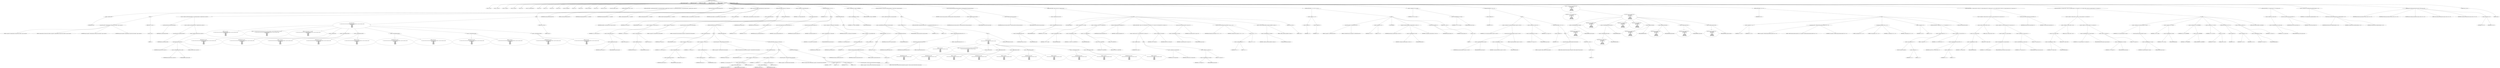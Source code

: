 digraph hostapd_notif_assoc {  
"1000118" [label = "(METHOD,hostapd_notif_assoc)" ]
"1000119" [label = "(PARAM,hostapd_data *hapd)" ]
"1000120" [label = "(PARAM,const u8 *addr)" ]
"1000121" [label = "(PARAM,const u8 *req_ies)" ]
"1000122" [label = "(PARAM,size_t req_ies_len)" ]
"1000123" [label = "(PARAM,int reassoc)" ]
"1000124" [label = "(BLOCK,,)" ]
"1000125" [label = "(LOCAL,v10: size_t)" ]
"1000126" [label = "(LOCAL,v11: const u8 *)" ]
"1000127" [label = "(LOCAL,v12: sta_info *)" ]
"1000128" [label = "(LOCAL,v13: sta_info *)" ]
"1000129" [label = "(LOCAL,v14: int)" ]
"1000130" [label = "(LOCAL,v15: wpa_state_machine *)" ]
"1000131" [label = "(LOCAL,v16: int)" ]
"1000132" [label = "(LOCAL,v17: int)" ]
"1000133" [label = "(LOCAL,v18: int)" ]
"1000134" [label = "(LOCAL,v19: u32)" ]
"1000135" [label = "(LOCAL,v20: unsigned int)" ]
"1000136" [label = "(LOCAL,v21: int)" ]
"1000137" [label = "(LOCAL,v22: u32)" ]
"1000138" [label = "(LOCAL,v23: wpa_event)" ]
"1000139" [label = "(LOCAL,v24: u8 *)" ]
"1000140" [label = "(LOCAL,v25: u8 [ 1064 ])" ]
"1000141" [label = "(LOCAL,mdie: ieee802_11_elems)" ]
"1000142" [label = "(CONTROL_STRUCTURE,if ( !addr ),if ( !addr ))" ]
"1000143" [label = "(<operator>.logicalNot,!addr)" ]
"1000144" [label = "(IDENTIFIER,addr,!addr)" ]
"1000145" [label = "(BLOCK,,)" ]
"1000146" [label = "(wpa_printf,wpa_printf(2, \"hostapd_notif_assoc: Skip event with no address\", req_ies, req_ies_len))" ]
"1000147" [label = "(LITERAL,2,wpa_printf(2, \"hostapd_notif_assoc: Skip event with no address\", req_ies, req_ies_len))" ]
"1000148" [label = "(LITERAL,\"hostapd_notif_assoc: Skip event with no address\",wpa_printf(2, \"hostapd_notif_assoc: Skip event with no address\", req_ies, req_ies_len))" ]
"1000149" [label = "(IDENTIFIER,req_ies,wpa_printf(2, \"hostapd_notif_assoc: Skip event with no address\", req_ies, req_ies_len))" ]
"1000150" [label = "(IDENTIFIER,req_ies_len,wpa_printf(2, \"hostapd_notif_assoc: Skip event with no address\", req_ies, req_ies_len))" ]
"1000151" [label = "(RETURN,return -1;,return -1;)" ]
"1000152" [label = "(<operator>.minus,-1)" ]
"1000153" [label = "(LITERAL,1,-1)" ]
"1000154" [label = "(CONTROL_STRUCTURE,if ( is_multicast_ether_addr(addr) || is_zero_ether_addr_0(addr) || !bcmp(addr, hapd->own_addr, 6u) ),if ( is_multicast_ether_addr(addr) || is_zero_ether_addr_0(addr) || !bcmp(addr, hapd->own_addr, 6u) ))" ]
"1000155" [label = "(<operator>.logicalOr,is_multicast_ether_addr(addr) || is_zero_ether_addr_0(addr) || !bcmp(addr, hapd->own_addr, 6u))" ]
"1000156" [label = "(is_multicast_ether_addr,is_multicast_ether_addr(addr))" ]
"1000157" [label = "(IDENTIFIER,addr,is_multicast_ether_addr(addr))" ]
"1000158" [label = "(<operator>.logicalOr,is_zero_ether_addr_0(addr) || !bcmp(addr, hapd->own_addr, 6u))" ]
"1000159" [label = "(is_zero_ether_addr_0,is_zero_ether_addr_0(addr))" ]
"1000160" [label = "(IDENTIFIER,addr,is_zero_ether_addr_0(addr))" ]
"1000161" [label = "(<operator>.logicalNot,!bcmp(addr, hapd->own_addr, 6u))" ]
"1000162" [label = "(bcmp,bcmp(addr, hapd->own_addr, 6u))" ]
"1000163" [label = "(IDENTIFIER,addr,bcmp(addr, hapd->own_addr, 6u))" ]
"1000164" [label = "(<operator>.indirectFieldAccess,hapd->own_addr)" ]
"1000165" [label = "(IDENTIFIER,hapd,bcmp(addr, hapd->own_addr, 6u))" ]
"1000166" [label = "(FIELD_IDENTIFIER,own_addr,own_addr)" ]
"1000167" [label = "(LITERAL,6u,bcmp(addr, hapd->own_addr, 6u))" ]
"1000168" [label = "(BLOCK,,)" ]
"1000169" [label = "(wpa_printf,wpa_printf(\n      2,\n      \"%s: Invalid SA=%02x:%02x:%02x:%02x:%02x:%02x in received indication - ignore this indication silently\",\n      \"hostapd_notif_assoc\",\n      *addr,\n      addr[1],\n      addr[2],\n      addr[3],\n      addr[4],\n      addr[5]))" ]
"1000170" [label = "(LITERAL,2,wpa_printf(\n      2,\n      \"%s: Invalid SA=%02x:%02x:%02x:%02x:%02x:%02x in received indication - ignore this indication silently\",\n      \"hostapd_notif_assoc\",\n      *addr,\n      addr[1],\n      addr[2],\n      addr[3],\n      addr[4],\n      addr[5]))" ]
"1000171" [label = "(LITERAL,\"%s: Invalid SA=%02x:%02x:%02x:%02x:%02x:%02x in received indication - ignore this indication silently\",wpa_printf(\n      2,\n      \"%s: Invalid SA=%02x:%02x:%02x:%02x:%02x:%02x in received indication - ignore this indication silently\",\n      \"hostapd_notif_assoc\",\n      *addr,\n      addr[1],\n      addr[2],\n      addr[3],\n      addr[4],\n      addr[5]))" ]
"1000172" [label = "(LITERAL,\"hostapd_notif_assoc\",wpa_printf(\n      2,\n      \"%s: Invalid SA=%02x:%02x:%02x:%02x:%02x:%02x in received indication - ignore this indication silently\",\n      \"hostapd_notif_assoc\",\n      *addr,\n      addr[1],\n      addr[2],\n      addr[3],\n      addr[4],\n      addr[5]))" ]
"1000173" [label = "(<operator>.indirection,*addr)" ]
"1000174" [label = "(IDENTIFIER,addr,wpa_printf(\n      2,\n      \"%s: Invalid SA=%02x:%02x:%02x:%02x:%02x:%02x in received indication - ignore this indication silently\",\n      \"hostapd_notif_assoc\",\n      *addr,\n      addr[1],\n      addr[2],\n      addr[3],\n      addr[4],\n      addr[5]))" ]
"1000175" [label = "(<operator>.indirectIndexAccess,addr[1])" ]
"1000176" [label = "(IDENTIFIER,addr,wpa_printf(\n      2,\n      \"%s: Invalid SA=%02x:%02x:%02x:%02x:%02x:%02x in received indication - ignore this indication silently\",\n      \"hostapd_notif_assoc\",\n      *addr,\n      addr[1],\n      addr[2],\n      addr[3],\n      addr[4],\n      addr[5]))" ]
"1000177" [label = "(LITERAL,1,wpa_printf(\n      2,\n      \"%s: Invalid SA=%02x:%02x:%02x:%02x:%02x:%02x in received indication - ignore this indication silently\",\n      \"hostapd_notif_assoc\",\n      *addr,\n      addr[1],\n      addr[2],\n      addr[3],\n      addr[4],\n      addr[5]))" ]
"1000178" [label = "(<operator>.indirectIndexAccess,addr[2])" ]
"1000179" [label = "(IDENTIFIER,addr,wpa_printf(\n      2,\n      \"%s: Invalid SA=%02x:%02x:%02x:%02x:%02x:%02x in received indication - ignore this indication silently\",\n      \"hostapd_notif_assoc\",\n      *addr,\n      addr[1],\n      addr[2],\n      addr[3],\n      addr[4],\n      addr[5]))" ]
"1000180" [label = "(LITERAL,2,wpa_printf(\n      2,\n      \"%s: Invalid SA=%02x:%02x:%02x:%02x:%02x:%02x in received indication - ignore this indication silently\",\n      \"hostapd_notif_assoc\",\n      *addr,\n      addr[1],\n      addr[2],\n      addr[3],\n      addr[4],\n      addr[5]))" ]
"1000181" [label = "(<operator>.indirectIndexAccess,addr[3])" ]
"1000182" [label = "(IDENTIFIER,addr,wpa_printf(\n      2,\n      \"%s: Invalid SA=%02x:%02x:%02x:%02x:%02x:%02x in received indication - ignore this indication silently\",\n      \"hostapd_notif_assoc\",\n      *addr,\n      addr[1],\n      addr[2],\n      addr[3],\n      addr[4],\n      addr[5]))" ]
"1000183" [label = "(LITERAL,3,wpa_printf(\n      2,\n      \"%s: Invalid SA=%02x:%02x:%02x:%02x:%02x:%02x in received indication - ignore this indication silently\",\n      \"hostapd_notif_assoc\",\n      *addr,\n      addr[1],\n      addr[2],\n      addr[3],\n      addr[4],\n      addr[5]))" ]
"1000184" [label = "(<operator>.indirectIndexAccess,addr[4])" ]
"1000185" [label = "(IDENTIFIER,addr,wpa_printf(\n      2,\n      \"%s: Invalid SA=%02x:%02x:%02x:%02x:%02x:%02x in received indication - ignore this indication silently\",\n      \"hostapd_notif_assoc\",\n      *addr,\n      addr[1],\n      addr[2],\n      addr[3],\n      addr[4],\n      addr[5]))" ]
"1000186" [label = "(LITERAL,4,wpa_printf(\n      2,\n      \"%s: Invalid SA=%02x:%02x:%02x:%02x:%02x:%02x in received indication - ignore this indication silently\",\n      \"hostapd_notif_assoc\",\n      *addr,\n      addr[1],\n      addr[2],\n      addr[3],\n      addr[4],\n      addr[5]))" ]
"1000187" [label = "(<operator>.indirectIndexAccess,addr[5])" ]
"1000188" [label = "(IDENTIFIER,addr,wpa_printf(\n      2,\n      \"%s: Invalid SA=%02x:%02x:%02x:%02x:%02x:%02x in received indication - ignore this indication silently\",\n      \"hostapd_notif_assoc\",\n      *addr,\n      addr[1],\n      addr[2],\n      addr[3],\n      addr[4],\n      addr[5]))" ]
"1000189" [label = "(LITERAL,5,wpa_printf(\n      2,\n      \"%s: Invalid SA=%02x:%02x:%02x:%02x:%02x:%02x in received indication - ignore this indication silently\",\n      \"hostapd_notif_assoc\",\n      *addr,\n      addr[1],\n      addr[2],\n      addr[3],\n      addr[4],\n      addr[5]))" ]
"1000190" [label = "(RETURN,return 0;,return 0;)" ]
"1000191" [label = "(LITERAL,0,return 0;)" ]
"1000192" [label = "(random_add_randomness,random_add_randomness(addr, 6u))" ]
"1000193" [label = "(IDENTIFIER,addr,random_add_randomness(addr, 6u))" ]
"1000194" [label = "(LITERAL,6u,random_add_randomness(addr, 6u))" ]
"1000195" [label = "(hostapd_logger,hostapd_logger(hapd, addr, 1u, 2, \"associated\"))" ]
"1000196" [label = "(IDENTIFIER,hapd,hostapd_logger(hapd, addr, 1u, 2, \"associated\"))" ]
"1000197" [label = "(IDENTIFIER,addr,hostapd_logger(hapd, addr, 1u, 2, \"associated\"))" ]
"1000198" [label = "(LITERAL,1u,hostapd_logger(hapd, addr, 1u, 2, \"associated\"))" ]
"1000199" [label = "(LITERAL,2,hostapd_logger(hapd, addr, 1u, 2, \"associated\"))" ]
"1000200" [label = "(LITERAL,\"associated\",hostapd_logger(hapd, addr, 1u, 2, \"associated\"))" ]
"1000201" [label = "(ieee802_11_parse_elems,ieee802_11_parse_elems(req_ies, req_ies_len, &mdie, 0))" ]
"1000202" [label = "(IDENTIFIER,req_ies,ieee802_11_parse_elems(req_ies, req_ies_len, &mdie, 0))" ]
"1000203" [label = "(IDENTIFIER,req_ies_len,ieee802_11_parse_elems(req_ies, req_ies_len, &mdie, 0))" ]
"1000204" [label = "(<operator>.addressOf,&mdie)" ]
"1000205" [label = "(IDENTIFIER,mdie,ieee802_11_parse_elems(req_ies, req_ies_len, &mdie, 0))" ]
"1000206" [label = "(LITERAL,0,ieee802_11_parse_elems(req_ies, req_ies_len, &mdie, 0))" ]
"1000207" [label = "(CONTROL_STRUCTURE,if ( mdie.wps_ie ),if ( mdie.wps_ie ))" ]
"1000208" [label = "(<operator>.fieldAccess,mdie.wps_ie)" ]
"1000209" [label = "(IDENTIFIER,mdie,if ( mdie.wps_ie ))" ]
"1000210" [label = "(FIELD_IDENTIFIER,wps_ie,wps_ie)" ]
"1000211" [label = "(BLOCK,,)" ]
"1000212" [label = "(<operator>.assignment,v10 = mdie.wps_ie_len + 2)" ]
"1000213" [label = "(IDENTIFIER,v10,v10 = mdie.wps_ie_len + 2)" ]
"1000214" [label = "(<operator>.addition,mdie.wps_ie_len + 2)" ]
"1000215" [label = "(<operator>.fieldAccess,mdie.wps_ie_len)" ]
"1000216" [label = "(IDENTIFIER,mdie,mdie.wps_ie_len + 2)" ]
"1000217" [label = "(FIELD_IDENTIFIER,wps_ie_len,wps_ie_len)" ]
"1000218" [label = "(LITERAL,2,mdie.wps_ie_len + 2)" ]
"1000219" [label = "(<operator>.assignment,v11 = mdie.wps_ie - 2)" ]
"1000220" [label = "(IDENTIFIER,v11,v11 = mdie.wps_ie - 2)" ]
"1000221" [label = "(<operator>.subtraction,mdie.wps_ie - 2)" ]
"1000222" [label = "(<operator>.fieldAccess,mdie.wps_ie)" ]
"1000223" [label = "(IDENTIFIER,mdie,mdie.wps_ie - 2)" ]
"1000224" [label = "(FIELD_IDENTIFIER,wps_ie,wps_ie)" ]
"1000225" [label = "(LITERAL,2,mdie.wps_ie - 2)" ]
"1000226" [label = "(wpa_printf,wpa_printf(2, \"STA included WPS IE in (Re)AssocReq\"))" ]
"1000227" [label = "(LITERAL,2,wpa_printf(2, \"STA included WPS IE in (Re)AssocReq\"))" ]
"1000228" [label = "(LITERAL,\"STA included WPS IE in (Re)AssocReq\",wpa_printf(2, \"STA included WPS IE in (Re)AssocReq\"))" ]
"1000229" [label = "(CONTROL_STRUCTURE,else,else)" ]
"1000230" [label = "(CONTROL_STRUCTURE,if ( mdie.rsn_ie ),if ( mdie.rsn_ie ))" ]
"1000231" [label = "(<operator>.fieldAccess,mdie.rsn_ie)" ]
"1000232" [label = "(IDENTIFIER,mdie,if ( mdie.rsn_ie ))" ]
"1000233" [label = "(FIELD_IDENTIFIER,rsn_ie,rsn_ie)" ]
"1000234" [label = "(BLOCK,,)" ]
"1000235" [label = "(<operator>.assignment,v10 = mdie.rsn_ie_len + 2)" ]
"1000236" [label = "(IDENTIFIER,v10,v10 = mdie.rsn_ie_len + 2)" ]
"1000237" [label = "(<operator>.addition,mdie.rsn_ie_len + 2)" ]
"1000238" [label = "(<operator>.fieldAccess,mdie.rsn_ie_len)" ]
"1000239" [label = "(IDENTIFIER,mdie,mdie.rsn_ie_len + 2)" ]
"1000240" [label = "(FIELD_IDENTIFIER,rsn_ie_len,rsn_ie_len)" ]
"1000241" [label = "(LITERAL,2,mdie.rsn_ie_len + 2)" ]
"1000242" [label = "(<operator>.assignment,v11 = mdie.rsn_ie - 2)" ]
"1000243" [label = "(IDENTIFIER,v11,v11 = mdie.rsn_ie - 2)" ]
"1000244" [label = "(<operator>.subtraction,mdie.rsn_ie - 2)" ]
"1000245" [label = "(<operator>.fieldAccess,mdie.rsn_ie)" ]
"1000246" [label = "(IDENTIFIER,mdie,mdie.rsn_ie - 2)" ]
"1000247" [label = "(FIELD_IDENTIFIER,rsn_ie,rsn_ie)" ]
"1000248" [label = "(LITERAL,2,mdie.rsn_ie - 2)" ]
"1000249" [label = "(wpa_printf,wpa_printf(2, \"STA included RSN IE in (Re)AssocReq\"))" ]
"1000250" [label = "(LITERAL,2,wpa_printf(2, \"STA included RSN IE in (Re)AssocReq\"))" ]
"1000251" [label = "(LITERAL,\"STA included RSN IE in (Re)AssocReq\",wpa_printf(2, \"STA included RSN IE in (Re)AssocReq\"))" ]
"1000252" [label = "(CONTROL_STRUCTURE,else,else)" ]
"1000253" [label = "(CONTROL_STRUCTURE,if ( mdie.wpa_ie ),if ( mdie.wpa_ie ))" ]
"1000254" [label = "(<operator>.fieldAccess,mdie.wpa_ie)" ]
"1000255" [label = "(IDENTIFIER,mdie,if ( mdie.wpa_ie ))" ]
"1000256" [label = "(FIELD_IDENTIFIER,wpa_ie,wpa_ie)" ]
"1000257" [label = "(BLOCK,,)" ]
"1000258" [label = "(<operator>.assignment,v10 = mdie.wpa_ie_len + 2)" ]
"1000259" [label = "(IDENTIFIER,v10,v10 = mdie.wpa_ie_len + 2)" ]
"1000260" [label = "(<operator>.addition,mdie.wpa_ie_len + 2)" ]
"1000261" [label = "(<operator>.fieldAccess,mdie.wpa_ie_len)" ]
"1000262" [label = "(IDENTIFIER,mdie,mdie.wpa_ie_len + 2)" ]
"1000263" [label = "(FIELD_IDENTIFIER,wpa_ie_len,wpa_ie_len)" ]
"1000264" [label = "(LITERAL,2,mdie.wpa_ie_len + 2)" ]
"1000265" [label = "(<operator>.assignment,v11 = mdie.wpa_ie - 2)" ]
"1000266" [label = "(IDENTIFIER,v11,v11 = mdie.wpa_ie - 2)" ]
"1000267" [label = "(<operator>.subtraction,mdie.wpa_ie - 2)" ]
"1000268" [label = "(<operator>.fieldAccess,mdie.wpa_ie)" ]
"1000269" [label = "(IDENTIFIER,mdie,mdie.wpa_ie - 2)" ]
"1000270" [label = "(FIELD_IDENTIFIER,wpa_ie,wpa_ie)" ]
"1000271" [label = "(LITERAL,2,mdie.wpa_ie - 2)" ]
"1000272" [label = "(wpa_printf,wpa_printf(2, \"STA included WPA IE in (Re)AssocReq\"))" ]
"1000273" [label = "(LITERAL,2,wpa_printf(2, \"STA included WPA IE in (Re)AssocReq\"))" ]
"1000274" [label = "(LITERAL,\"STA included WPA IE in (Re)AssocReq\",wpa_printf(2, \"STA included WPA IE in (Re)AssocReq\"))" ]
"1000275" [label = "(CONTROL_STRUCTURE,else,else)" ]
"1000276" [label = "(BLOCK,,)" ]
"1000277" [label = "(<operator>.assignment,v11 = 0)" ]
"1000278" [label = "(IDENTIFIER,v11,v11 = 0)" ]
"1000279" [label = "(LITERAL,0,v11 = 0)" ]
"1000280" [label = "(<operator>.assignment,v10 = 0)" ]
"1000281" [label = "(IDENTIFIER,v10,v10 = 0)" ]
"1000282" [label = "(LITERAL,0,v10 = 0)" ]
"1000283" [label = "(wpa_printf,wpa_printf(2, \"STA did not include WPS/RSN/WPA IE in (Re)AssocReq\"))" ]
"1000284" [label = "(LITERAL,2,wpa_printf(2, \"STA did not include WPS/RSN/WPA IE in (Re)AssocReq\"))" ]
"1000285" [label = "(LITERAL,\"STA did not include WPS/RSN/WPA IE in (Re)AssocReq\",wpa_printf(2, \"STA did not include WPS/RSN/WPA IE in (Re)AssocReq\"))" ]
"1000286" [label = "(<operator>.assignment,v12 = ap_get_sta(hapd, addr))" ]
"1000287" [label = "(IDENTIFIER,v12,v12 = ap_get_sta(hapd, addr))" ]
"1000288" [label = "(ap_get_sta,ap_get_sta(hapd, addr))" ]
"1000289" [label = "(IDENTIFIER,hapd,ap_get_sta(hapd, addr))" ]
"1000290" [label = "(IDENTIFIER,addr,ap_get_sta(hapd, addr))" ]
"1000291" [label = "(CONTROL_STRUCTURE,if ( v12 ),if ( v12 ))" ]
"1000292" [label = "(IDENTIFIER,v12,if ( v12 ))" ]
"1000293" [label = "(BLOCK,,)" ]
"1000294" [label = "(<operator>.assignment,v13 = v12)" ]
"1000295" [label = "(IDENTIFIER,v13,v13 = v12)" ]
"1000296" [label = "(IDENTIFIER,v12,v13 = v12)" ]
"1000297" [label = "(ap_sta_no_session_timeout,ap_sta_no_session_timeout(hapd, v12))" ]
"1000298" [label = "(IDENTIFIER,hapd,ap_sta_no_session_timeout(hapd, v12))" ]
"1000299" [label = "(IDENTIFIER,v12,ap_sta_no_session_timeout(hapd, v12))" ]
"1000300" [label = "(accounting_sta_stop,accounting_sta_stop(hapd, v13))" ]
"1000301" [label = "(IDENTIFIER,hapd,accounting_sta_stop(hapd, v13))" ]
"1000302" [label = "(IDENTIFIER,v13,accounting_sta_stop(hapd, v13))" ]
"1000303" [label = "(<operator>.assignment,v13->timeout_next = STA_NULLFUNC)" ]
"1000304" [label = "(<operator>.indirectFieldAccess,v13->timeout_next)" ]
"1000305" [label = "(IDENTIFIER,v13,v13->timeout_next = STA_NULLFUNC)" ]
"1000306" [label = "(FIELD_IDENTIFIER,timeout_next,timeout_next)" ]
"1000307" [label = "(IDENTIFIER,STA_NULLFUNC,v13->timeout_next = STA_NULLFUNC)" ]
"1000308" [label = "(CONTROL_STRUCTURE,else,else)" ]
"1000309" [label = "(BLOCK,,)" ]
"1000310" [label = "(<operator>.assignment,v13 = ap_sta_add(hapd, addr))" ]
"1000311" [label = "(IDENTIFIER,v13,v13 = ap_sta_add(hapd, addr))" ]
"1000312" [label = "(ap_sta_add,ap_sta_add(hapd, addr))" ]
"1000313" [label = "(IDENTIFIER,hapd,ap_sta_add(hapd, addr))" ]
"1000314" [label = "(IDENTIFIER,addr,ap_sta_add(hapd, addr))" ]
"1000315" [label = "(CONTROL_STRUCTURE,if ( !v13 ),if ( !v13 ))" ]
"1000316" [label = "(<operator>.logicalNot,!v13)" ]
"1000317" [label = "(IDENTIFIER,v13,!v13)" ]
"1000318" [label = "(BLOCK,,)" ]
"1000319" [label = "(hostapd_drv_sta_disassoc,hostapd_drv_sta_disassoc(hapd, addr, 5))" ]
"1000320" [label = "(IDENTIFIER,hapd,hostapd_drv_sta_disassoc(hapd, addr, 5))" ]
"1000321" [label = "(IDENTIFIER,addr,hostapd_drv_sta_disassoc(hapd, addr, 5))" ]
"1000322" [label = "(LITERAL,5,hostapd_drv_sta_disassoc(hapd, addr, 5))" ]
"1000323" [label = "(RETURN,return -1;,return -1;)" ]
"1000324" [label = "(<operator>.minus,-1)" ]
"1000325" [label = "(LITERAL,1,-1)" ]
"1000326" [label = "(<operators>.assignmentAnd,v13->flags &= 0xFFFECFFF)" ]
"1000327" [label = "(<operator>.indirectFieldAccess,v13->flags)" ]
"1000328" [label = "(IDENTIFIER,v13,v13->flags &= 0xFFFECFFF)" ]
"1000329" [label = "(FIELD_IDENTIFIER,flags,flags)" ]
"1000330" [label = "(LITERAL,0xFFFECFFF,v13->flags &= 0xFFFECFFF)" ]
"1000331" [label = "(CONTROL_STRUCTURE,if ( !hapd->iface->drv_max_acl_mac_addrs ),if ( !hapd->iface->drv_max_acl_mac_addrs ))" ]
"1000332" [label = "(<operator>.logicalNot,!hapd->iface->drv_max_acl_mac_addrs)" ]
"1000333" [label = "(<operator>.indirectFieldAccess,hapd->iface->drv_max_acl_mac_addrs)" ]
"1000334" [label = "(<operator>.indirectFieldAccess,hapd->iface)" ]
"1000335" [label = "(IDENTIFIER,hapd,!hapd->iface->drv_max_acl_mac_addrs)" ]
"1000336" [label = "(FIELD_IDENTIFIER,iface,iface)" ]
"1000337" [label = "(FIELD_IDENTIFIER,drv_max_acl_mac_addrs,drv_max_acl_mac_addrs)" ]
"1000338" [label = "(BLOCK,,)" ]
"1000339" [label = "(<operator>.assignment,v14 = 1)" ]
"1000340" [label = "(IDENTIFIER,v14,v14 = 1)" ]
"1000341" [label = "(LITERAL,1,v14 = 1)" ]
"1000342" [label = "(CONTROL_STRUCTURE,if ( hostapd_check_acl(hapd, addr, 0) != 1 ),if ( hostapd_check_acl(hapd, addr, 0) != 1 ))" ]
"1000343" [label = "(<operator>.notEquals,hostapd_check_acl(hapd, addr, 0) != 1)" ]
"1000344" [label = "(hostapd_check_acl,hostapd_check_acl(hapd, addr, 0))" ]
"1000345" [label = "(IDENTIFIER,hapd,hostapd_check_acl(hapd, addr, 0))" ]
"1000346" [label = "(IDENTIFIER,addr,hostapd_check_acl(hapd, addr, 0))" ]
"1000347" [label = "(LITERAL,0,hostapd_check_acl(hapd, addr, 0))" ]
"1000348" [label = "(LITERAL,1,hostapd_check_acl(hapd, addr, 0) != 1)" ]
"1000349" [label = "(BLOCK,,)" ]
"1000350" [label = "(wpa_printf,wpa_printf(\n        3,\n        \"STA %02x:%02x:%02x:%02x:%02x:%02x not allowed to connect\",\n        *addr,\n        addr[1],\n        addr[2],\n        addr[3],\n        addr[4],\n        addr[5]))" ]
"1000351" [label = "(LITERAL,3,wpa_printf(\n        3,\n        \"STA %02x:%02x:%02x:%02x:%02x:%02x not allowed to connect\",\n        *addr,\n        addr[1],\n        addr[2],\n        addr[3],\n        addr[4],\n        addr[5]))" ]
"1000352" [label = "(LITERAL,\"STA %02x:%02x:%02x:%02x:%02x:%02x not allowed to connect\",wpa_printf(\n        3,\n        \"STA %02x:%02x:%02x:%02x:%02x:%02x not allowed to connect\",\n        *addr,\n        addr[1],\n        addr[2],\n        addr[3],\n        addr[4],\n        addr[5]))" ]
"1000353" [label = "(<operator>.indirection,*addr)" ]
"1000354" [label = "(IDENTIFIER,addr,wpa_printf(\n        3,\n        \"STA %02x:%02x:%02x:%02x:%02x:%02x not allowed to connect\",\n        *addr,\n        addr[1],\n        addr[2],\n        addr[3],\n        addr[4],\n        addr[5]))" ]
"1000355" [label = "(<operator>.indirectIndexAccess,addr[1])" ]
"1000356" [label = "(IDENTIFIER,addr,wpa_printf(\n        3,\n        \"STA %02x:%02x:%02x:%02x:%02x:%02x not allowed to connect\",\n        *addr,\n        addr[1],\n        addr[2],\n        addr[3],\n        addr[4],\n        addr[5]))" ]
"1000357" [label = "(LITERAL,1,wpa_printf(\n        3,\n        \"STA %02x:%02x:%02x:%02x:%02x:%02x not allowed to connect\",\n        *addr,\n        addr[1],\n        addr[2],\n        addr[3],\n        addr[4],\n        addr[5]))" ]
"1000358" [label = "(<operator>.indirectIndexAccess,addr[2])" ]
"1000359" [label = "(IDENTIFIER,addr,wpa_printf(\n        3,\n        \"STA %02x:%02x:%02x:%02x:%02x:%02x not allowed to connect\",\n        *addr,\n        addr[1],\n        addr[2],\n        addr[3],\n        addr[4],\n        addr[5]))" ]
"1000360" [label = "(LITERAL,2,wpa_printf(\n        3,\n        \"STA %02x:%02x:%02x:%02x:%02x:%02x not allowed to connect\",\n        *addr,\n        addr[1],\n        addr[2],\n        addr[3],\n        addr[4],\n        addr[5]))" ]
"1000361" [label = "(<operator>.indirectIndexAccess,addr[3])" ]
"1000362" [label = "(IDENTIFIER,addr,wpa_printf(\n        3,\n        \"STA %02x:%02x:%02x:%02x:%02x:%02x not allowed to connect\",\n        *addr,\n        addr[1],\n        addr[2],\n        addr[3],\n        addr[4],\n        addr[5]))" ]
"1000363" [label = "(LITERAL,3,wpa_printf(\n        3,\n        \"STA %02x:%02x:%02x:%02x:%02x:%02x not allowed to connect\",\n        *addr,\n        addr[1],\n        addr[2],\n        addr[3],\n        addr[4],\n        addr[5]))" ]
"1000364" [label = "(<operator>.indirectIndexAccess,addr[4])" ]
"1000365" [label = "(IDENTIFIER,addr,wpa_printf(\n        3,\n        \"STA %02x:%02x:%02x:%02x:%02x:%02x not allowed to connect\",\n        *addr,\n        addr[1],\n        addr[2],\n        addr[3],\n        addr[4],\n        addr[5]))" ]
"1000366" [label = "(LITERAL,4,wpa_printf(\n        3,\n        \"STA %02x:%02x:%02x:%02x:%02x:%02x not allowed to connect\",\n        *addr,\n        addr[1],\n        addr[2],\n        addr[3],\n        addr[4],\n        addr[5]))" ]
"1000367" [label = "(<operator>.indirectIndexAccess,addr[5])" ]
"1000368" [label = "(IDENTIFIER,addr,wpa_printf(\n        3,\n        \"STA %02x:%02x:%02x:%02x:%02x:%02x not allowed to connect\",\n        *addr,\n        addr[1],\n        addr[2],\n        addr[3],\n        addr[4],\n        addr[5]))" ]
"1000369" [label = "(LITERAL,5,wpa_printf(\n        3,\n        \"STA %02x:%02x:%02x:%02x:%02x:%02x not allowed to connect\",\n        *addr,\n        addr[1],\n        addr[2],\n        addr[3],\n        addr[4],\n        addr[5]))" ]
"1000370" [label = "(CONTROL_STRUCTURE,goto fail;,goto fail;)" ]
"1000371" [label = "(ap_copy_sta_supp_op_classes,ap_copy_sta_supp_op_classes(v13, mdie.supp_op_classes, mdie.supp_op_classes_len))" ]
"1000372" [label = "(IDENTIFIER,v13,ap_copy_sta_supp_op_classes(v13, mdie.supp_op_classes, mdie.supp_op_classes_len))" ]
"1000373" [label = "(<operator>.fieldAccess,mdie.supp_op_classes)" ]
"1000374" [label = "(IDENTIFIER,mdie,ap_copy_sta_supp_op_classes(v13, mdie.supp_op_classes, mdie.supp_op_classes_len))" ]
"1000375" [label = "(FIELD_IDENTIFIER,supp_op_classes,supp_op_classes)" ]
"1000376" [label = "(<operator>.fieldAccess,mdie.supp_op_classes_len)" ]
"1000377" [label = "(IDENTIFIER,mdie,ap_copy_sta_supp_op_classes(v13, mdie.supp_op_classes, mdie.supp_op_classes_len))" ]
"1000378" [label = "(FIELD_IDENTIFIER,supp_op_classes_len,supp_op_classes_len)" ]
"1000379" [label = "(CONTROL_STRUCTURE,if ( !hapd->conf->wpa ),if ( !hapd->conf->wpa ))" ]
"1000380" [label = "(<operator>.logicalNot,!hapd->conf->wpa)" ]
"1000381" [label = "(<operator>.indirectFieldAccess,hapd->conf->wpa)" ]
"1000382" [label = "(<operator>.indirectFieldAccess,hapd->conf)" ]
"1000383" [label = "(IDENTIFIER,hapd,!hapd->conf->wpa)" ]
"1000384" [label = "(FIELD_IDENTIFIER,conf,conf)" ]
"1000385" [label = "(FIELD_IDENTIFIER,wpa,wpa)" ]
"1000386" [label = "(BLOCK,,)" ]
"1000387" [label = "(JUMP_TARGET,LABEL_42)" ]
"1000388" [label = "(<operator>.assignment,v22 = v13->flags)" ]
"1000389" [label = "(IDENTIFIER,v22,v22 = v13->flags)" ]
"1000390" [label = "(<operator>.indirectFieldAccess,v13->flags)" ]
"1000391" [label = "(IDENTIFIER,v13,v22 = v13->flags)" ]
"1000392" [label = "(FIELD_IDENTIFIER,flags,flags)" ]
"1000393" [label = "(<operator>.assignment,v13->flags = v22 & 0xFFF7FFFC | 3)" ]
"1000394" [label = "(<operator>.indirectFieldAccess,v13->flags)" ]
"1000395" [label = "(IDENTIFIER,v13,v13->flags = v22 & 0xFFF7FFFC | 3)" ]
"1000396" [label = "(FIELD_IDENTIFIER,flags,flags)" ]
"1000397" [label = "(<operator>.or,v22 & 0xFFF7FFFC | 3)" ]
"1000398" [label = "(<operator>.and,v22 & 0xFFF7FFFC)" ]
"1000399" [label = "(IDENTIFIER,v22,v22 & 0xFFF7FFFC)" ]
"1000400" [label = "(LITERAL,0xFFF7FFFC,v22 & 0xFFF7FFFC)" ]
"1000401" [label = "(LITERAL,3,v22 & 0xFFF7FFFC | 3)" ]
"1000402" [label = "(hostapd_set_sta_flags,hostapd_set_sta_flags(hapd, v13))" ]
"1000403" [label = "(IDENTIFIER,hapd,hostapd_set_sta_flags(hapd, v13))" ]
"1000404" [label = "(IDENTIFIER,v13,hostapd_set_sta_flags(hapd, v13))" ]
"1000405" [label = "(CONTROL_STRUCTURE,if ( !reassoc || (v23 = WPA_ASSOC_FT, v13->auth_alg != 2) ),if ( !reassoc || (v23 = WPA_ASSOC_FT, v13->auth_alg != 2) ))" ]
"1000406" [label = "(<operator>.logicalOr,!reassoc || (v23 = WPA_ASSOC_FT, v13->auth_alg != 2))" ]
"1000407" [label = "(<operator>.logicalNot,!reassoc)" ]
"1000408" [label = "(IDENTIFIER,reassoc,!reassoc)" ]
"1000409" [label = "(BLOCK,,)" ]
"1000410" [label = "(<operator>.assignment,v23 = WPA_ASSOC_FT)" ]
"1000411" [label = "(IDENTIFIER,v23,v23 = WPA_ASSOC_FT)" ]
"1000412" [label = "(IDENTIFIER,WPA_ASSOC_FT,v23 = WPA_ASSOC_FT)" ]
"1000413" [label = "(<operator>.notEquals,v13->auth_alg != 2)" ]
"1000414" [label = "(<operator>.indirectFieldAccess,v13->auth_alg)" ]
"1000415" [label = "(IDENTIFIER,v13,v13->auth_alg != 2)" ]
"1000416" [label = "(FIELD_IDENTIFIER,auth_alg,auth_alg)" ]
"1000417" [label = "(LITERAL,2,v13->auth_alg != 2)" ]
"1000418" [label = "(<operator>.assignment,v23 = WPA_ASSOC)" ]
"1000419" [label = "(IDENTIFIER,v23,v23 = WPA_ASSOC)" ]
"1000420" [label = "(IDENTIFIER,WPA_ASSOC,v23 = WPA_ASSOC)" ]
"1000421" [label = "(wpa_auth_sm_event,wpa_auth_sm_event(v13->wpa_sm, v23))" ]
"1000422" [label = "(<operator>.indirectFieldAccess,v13->wpa_sm)" ]
"1000423" [label = "(IDENTIFIER,v13,wpa_auth_sm_event(v13->wpa_sm, v23))" ]
"1000424" [label = "(FIELD_IDENTIFIER,wpa_sm,wpa_sm)" ]
"1000425" [label = "(IDENTIFIER,v23,wpa_auth_sm_event(v13->wpa_sm, v23))" ]
"1000426" [label = "(hostapd_new_assoc_sta,hostapd_new_assoc_sta(hapd, v13, (v22 >> 1) & 1))" ]
"1000427" [label = "(IDENTIFIER,hapd,hostapd_new_assoc_sta(hapd, v13, (v22 >> 1) & 1))" ]
"1000428" [label = "(IDENTIFIER,v13,hostapd_new_assoc_sta(hapd, v13, (v22 >> 1) & 1))" ]
"1000429" [label = "(<operator>.and,(v22 >> 1) & 1)" ]
"1000430" [label = "(<operator>.arithmeticShiftRight,v22 >> 1)" ]
"1000431" [label = "(IDENTIFIER,v22,v22 >> 1)" ]
"1000432" [label = "(LITERAL,1,v22 >> 1)" ]
"1000433" [label = "(LITERAL,1,(v22 >> 1) & 1)" ]
"1000434" [label = "(ieee802_1x_notify_port_enabled,ieee802_1x_notify_port_enabled(v13->eapol_sm, 1))" ]
"1000435" [label = "(<operator>.indirectFieldAccess,v13->eapol_sm)" ]
"1000436" [label = "(IDENTIFIER,v13,ieee802_1x_notify_port_enabled(v13->eapol_sm, 1))" ]
"1000437" [label = "(FIELD_IDENTIFIER,eapol_sm,eapol_sm)" ]
"1000438" [label = "(LITERAL,1,ieee802_1x_notify_port_enabled(v13->eapol_sm, 1))" ]
"1000439" [label = "(RETURN,return 0;,return 0;)" ]
"1000440" [label = "(LITERAL,0,return 0;)" ]
"1000441" [label = "(CONTROL_STRUCTURE,if ( !v11 || !v10 ),if ( !v11 || !v10 ))" ]
"1000442" [label = "(<operator>.logicalOr,!v11 || !v10)" ]
"1000443" [label = "(<operator>.logicalNot,!v11)" ]
"1000444" [label = "(IDENTIFIER,v11,!v11)" ]
"1000445" [label = "(<operator>.logicalNot,!v10)" ]
"1000446" [label = "(IDENTIFIER,v10,!v10)" ]
"1000447" [label = "(BLOCK,,)" ]
"1000448" [label = "(wpa_printf,wpa_printf(2, \"No WPA/RSN IE from STA\"))" ]
"1000449" [label = "(LITERAL,2,wpa_printf(2, \"No WPA/RSN IE from STA\"))" ]
"1000450" [label = "(LITERAL,\"No WPA/RSN IE from STA\",wpa_printf(2, \"No WPA/RSN IE from STA\"))" ]
"1000451" [label = "(<operator>.assignment,v14 = 13)" ]
"1000452" [label = "(IDENTIFIER,v14,v14 = 13)" ]
"1000453" [label = "(LITERAL,13,v14 = 13)" ]
"1000454" [label = "(JUMP_TARGET,fail)" ]
"1000455" [label = "(hostapd_drv_sta_disassoc,hostapd_drv_sta_disassoc(hapd, v13->addr, v14))" ]
"1000456" [label = "(IDENTIFIER,hapd,hostapd_drv_sta_disassoc(hapd, v13->addr, v14))" ]
"1000457" [label = "(<operator>.indirectFieldAccess,v13->addr)" ]
"1000458" [label = "(IDENTIFIER,v13,hostapd_drv_sta_disassoc(hapd, v13->addr, v14))" ]
"1000459" [label = "(FIELD_IDENTIFIER,addr,addr)" ]
"1000460" [label = "(IDENTIFIER,v14,hostapd_drv_sta_disassoc(hapd, v13->addr, v14))" ]
"1000461" [label = "(ap_free_sta,ap_free_sta(hapd, v13))" ]
"1000462" [label = "(IDENTIFIER,hapd,ap_free_sta(hapd, v13))" ]
"1000463" [label = "(IDENTIFIER,v13,ap_free_sta(hapd, v13))" ]
"1000464" [label = "(RETURN,return -1;,return -1;)" ]
"1000465" [label = "(<operator>.minus,-1)" ]
"1000466" [label = "(LITERAL,1,-1)" ]
"1000467" [label = "(<operator>.assignment,v15 = v13->wpa_sm)" ]
"1000468" [label = "(IDENTIFIER,v15,v15 = v13->wpa_sm)" ]
"1000469" [label = "(<operator>.indirectFieldAccess,v13->wpa_sm)" ]
"1000470" [label = "(IDENTIFIER,v13,v15 = v13->wpa_sm)" ]
"1000471" [label = "(FIELD_IDENTIFIER,wpa_sm,wpa_sm)" ]
"1000472" [label = "(CONTROL_STRUCTURE,if ( !v15 ),if ( !v15 ))" ]
"1000473" [label = "(<operator>.logicalNot,!v15)" ]
"1000474" [label = "(IDENTIFIER,v15,!v15)" ]
"1000475" [label = "(BLOCK,,)" ]
"1000476" [label = "(<operator>.assignment,v15 = wpa_auth_sta_init(hapd->wpa_auth, v13->addr, 0))" ]
"1000477" [label = "(IDENTIFIER,v15,v15 = wpa_auth_sta_init(hapd->wpa_auth, v13->addr, 0))" ]
"1000478" [label = "(wpa_auth_sta_init,wpa_auth_sta_init(hapd->wpa_auth, v13->addr, 0))" ]
"1000479" [label = "(<operator>.indirectFieldAccess,hapd->wpa_auth)" ]
"1000480" [label = "(IDENTIFIER,hapd,wpa_auth_sta_init(hapd->wpa_auth, v13->addr, 0))" ]
"1000481" [label = "(FIELD_IDENTIFIER,wpa_auth,wpa_auth)" ]
"1000482" [label = "(<operator>.indirectFieldAccess,v13->addr)" ]
"1000483" [label = "(IDENTIFIER,v13,wpa_auth_sta_init(hapd->wpa_auth, v13->addr, 0))" ]
"1000484" [label = "(FIELD_IDENTIFIER,addr,addr)" ]
"1000485" [label = "(LITERAL,0,wpa_auth_sta_init(hapd->wpa_auth, v13->addr, 0))" ]
"1000486" [label = "(<operator>.assignment,v13->wpa_sm = v15)" ]
"1000487" [label = "(<operator>.indirectFieldAccess,v13->wpa_sm)" ]
"1000488" [label = "(IDENTIFIER,v13,v13->wpa_sm = v15)" ]
"1000489" [label = "(FIELD_IDENTIFIER,wpa_sm,wpa_sm)" ]
"1000490" [label = "(IDENTIFIER,v15,v13->wpa_sm = v15)" ]
"1000491" [label = "(CONTROL_STRUCTURE,if ( !v15 ),if ( !v15 ))" ]
"1000492" [label = "(<operator>.logicalNot,!v15)" ]
"1000493" [label = "(IDENTIFIER,v15,!v15)" ]
"1000494" [label = "(BLOCK,,)" ]
"1000495" [label = "(wpa_printf,wpa_printf(5, \"Failed to initialize WPA state machine\"))" ]
"1000496" [label = "(LITERAL,5,wpa_printf(5, \"Failed to initialize WPA state machine\"))" ]
"1000497" [label = "(LITERAL,\"Failed to initialize WPA state machine\",wpa_printf(5, \"Failed to initialize WPA state machine\"))" ]
"1000498" [label = "(RETURN,return -1;,return -1;)" ]
"1000499" [label = "(<operator>.minus,-1)" ]
"1000500" [label = "(LITERAL,1,-1)" ]
"1000501" [label = "(<operator>.assignment,v16 = wpa_validate_wpa_ie(\n          hapd->wpa_auth,\n          v15,\n          hapd->iface->freq,\n          v11,\n          v10,\n          mdie.mdie,\n          mdie.mdie_len,\n          mdie.owe_dh,\n          mdie.owe_dh_len))" ]
"1000502" [label = "(IDENTIFIER,v16,v16 = wpa_validate_wpa_ie(\n          hapd->wpa_auth,\n          v15,\n          hapd->iface->freq,\n          v11,\n          v10,\n          mdie.mdie,\n          mdie.mdie_len,\n          mdie.owe_dh,\n          mdie.owe_dh_len))" ]
"1000503" [label = "(wpa_validate_wpa_ie,wpa_validate_wpa_ie(\n          hapd->wpa_auth,\n          v15,\n          hapd->iface->freq,\n          v11,\n          v10,\n          mdie.mdie,\n          mdie.mdie_len,\n          mdie.owe_dh,\n          mdie.owe_dh_len))" ]
"1000504" [label = "(<operator>.indirectFieldAccess,hapd->wpa_auth)" ]
"1000505" [label = "(IDENTIFIER,hapd,wpa_validate_wpa_ie(\n          hapd->wpa_auth,\n          v15,\n          hapd->iface->freq,\n          v11,\n          v10,\n          mdie.mdie,\n          mdie.mdie_len,\n          mdie.owe_dh,\n          mdie.owe_dh_len))" ]
"1000506" [label = "(FIELD_IDENTIFIER,wpa_auth,wpa_auth)" ]
"1000507" [label = "(IDENTIFIER,v15,wpa_validate_wpa_ie(\n          hapd->wpa_auth,\n          v15,\n          hapd->iface->freq,\n          v11,\n          v10,\n          mdie.mdie,\n          mdie.mdie_len,\n          mdie.owe_dh,\n          mdie.owe_dh_len))" ]
"1000508" [label = "(<operator>.indirectFieldAccess,hapd->iface->freq)" ]
"1000509" [label = "(<operator>.indirectFieldAccess,hapd->iface)" ]
"1000510" [label = "(IDENTIFIER,hapd,wpa_validate_wpa_ie(\n          hapd->wpa_auth,\n          v15,\n          hapd->iface->freq,\n          v11,\n          v10,\n          mdie.mdie,\n          mdie.mdie_len,\n          mdie.owe_dh,\n          mdie.owe_dh_len))" ]
"1000511" [label = "(FIELD_IDENTIFIER,iface,iface)" ]
"1000512" [label = "(FIELD_IDENTIFIER,freq,freq)" ]
"1000513" [label = "(IDENTIFIER,v11,wpa_validate_wpa_ie(\n          hapd->wpa_auth,\n          v15,\n          hapd->iface->freq,\n          v11,\n          v10,\n          mdie.mdie,\n          mdie.mdie_len,\n          mdie.owe_dh,\n          mdie.owe_dh_len))" ]
"1000514" [label = "(IDENTIFIER,v10,wpa_validate_wpa_ie(\n          hapd->wpa_auth,\n          v15,\n          hapd->iface->freq,\n          v11,\n          v10,\n          mdie.mdie,\n          mdie.mdie_len,\n          mdie.owe_dh,\n          mdie.owe_dh_len))" ]
"1000515" [label = "(<operator>.fieldAccess,mdie.mdie)" ]
"1000516" [label = "(IDENTIFIER,mdie,wpa_validate_wpa_ie(\n          hapd->wpa_auth,\n          v15,\n          hapd->iface->freq,\n          v11,\n          v10,\n          mdie.mdie,\n          mdie.mdie_len,\n          mdie.owe_dh,\n          mdie.owe_dh_len))" ]
"1000517" [label = "(FIELD_IDENTIFIER,mdie,mdie)" ]
"1000518" [label = "(<operator>.fieldAccess,mdie.mdie_len)" ]
"1000519" [label = "(IDENTIFIER,mdie,wpa_validate_wpa_ie(\n          hapd->wpa_auth,\n          v15,\n          hapd->iface->freq,\n          v11,\n          v10,\n          mdie.mdie,\n          mdie.mdie_len,\n          mdie.owe_dh,\n          mdie.owe_dh_len))" ]
"1000520" [label = "(FIELD_IDENTIFIER,mdie_len,mdie_len)" ]
"1000521" [label = "(<operator>.fieldAccess,mdie.owe_dh)" ]
"1000522" [label = "(IDENTIFIER,mdie,wpa_validate_wpa_ie(\n          hapd->wpa_auth,\n          v15,\n          hapd->iface->freq,\n          v11,\n          v10,\n          mdie.mdie,\n          mdie.mdie_len,\n          mdie.owe_dh,\n          mdie.owe_dh_len))" ]
"1000523" [label = "(FIELD_IDENTIFIER,owe_dh,owe_dh)" ]
"1000524" [label = "(<operator>.fieldAccess,mdie.owe_dh_len)" ]
"1000525" [label = "(IDENTIFIER,mdie,wpa_validate_wpa_ie(\n          hapd->wpa_auth,\n          v15,\n          hapd->iface->freq,\n          v11,\n          v10,\n          mdie.mdie,\n          mdie.mdie_len,\n          mdie.owe_dh,\n          mdie.owe_dh_len))" ]
"1000526" [label = "(FIELD_IDENTIFIER,owe_dh_len,owe_dh_len)" ]
"1000527" [label = "(CONTROL_STRUCTURE,if ( v16 ),if ( v16 ))" ]
"1000528" [label = "(IDENTIFIER,v16,if ( v16 ))" ]
"1000529" [label = "(BLOCK,,)" ]
"1000530" [label = "(<operator>.assignment,v17 = v16)" ]
"1000531" [label = "(IDENTIFIER,v17,v17 = v16)" ]
"1000532" [label = "(IDENTIFIER,v16,v17 = v16)" ]
"1000533" [label = "(wpa_printf,wpa_printf(2, \"WPA/RSN information element rejected? (res %u)\", v16))" ]
"1000534" [label = "(LITERAL,2,wpa_printf(2, \"WPA/RSN information element rejected? (res %u)\", v16))" ]
"1000535" [label = "(LITERAL,\"WPA/RSN information element rejected? (res %u)\",wpa_printf(2, \"WPA/RSN information element rejected? (res %u)\", v16))" ]
"1000536" [label = "(IDENTIFIER,v16,wpa_printf(2, \"WPA/RSN information element rejected? (res %u)\", v16))" ]
"1000537" [label = "(wpa_hexdump,wpa_hexdump(2, \"IE\", v11, v10))" ]
"1000538" [label = "(LITERAL,2,wpa_hexdump(2, \"IE\", v11, v10))" ]
"1000539" [label = "(LITERAL,\"IE\",wpa_hexdump(2, \"IE\", v11, v10))" ]
"1000540" [label = "(IDENTIFIER,v11,wpa_hexdump(2, \"IE\", v11, v10))" ]
"1000541" [label = "(IDENTIFIER,v10,wpa_hexdump(2, \"IE\", v11, v10))" ]
"1000542" [label = "(<operator>.assignment,v14 = 13)" ]
"1000543" [label = "(IDENTIFIER,v14,v14 = 13)" ]
"1000544" [label = "(LITERAL,13,v14 = 13)" ]
"1000545" [label = "(CONTROL_STRUCTURE,if ( (unsigned int)(v17 - 2) < 7 ),if ( (unsigned int)(v17 - 2) < 7 ))" ]
"1000546" [label = "(<operator>.lessThan,(unsigned int)(v17 - 2) < 7)" ]
"1000547" [label = "(<operator>.cast,(unsigned int)(v17 - 2))" ]
"1000548" [label = "(UNKNOWN,unsigned int,unsigned int)" ]
"1000549" [label = "(<operator>.subtraction,v17 - 2)" ]
"1000550" [label = "(IDENTIFIER,v17,v17 - 2)" ]
"1000551" [label = "(LITERAL,2,v17 - 2)" ]
"1000552" [label = "(LITERAL,7,(unsigned int)(v17 - 2) < 7)" ]
"1000553" [label = "(<operator>.assignment,v14 = dword_4977D8[v17 - 2])" ]
"1000554" [label = "(IDENTIFIER,v14,v14 = dword_4977D8[v17 - 2])" ]
"1000555" [label = "(<operator>.indirectIndexAccess,dword_4977D8[v17 - 2])" ]
"1000556" [label = "(IDENTIFIER,dword_4977D8,v14 = dword_4977D8[v17 - 2])" ]
"1000557" [label = "(<operator>.subtraction,v17 - 2)" ]
"1000558" [label = "(IDENTIFIER,v17,v17 - 2)" ]
"1000559" [label = "(LITERAL,2,v17 - 2)" ]
"1000560" [label = "(CONTROL_STRUCTURE,goto fail;,goto fail;)" ]
"1000561" [label = "(CONTROL_STRUCTURE,if ( (v13->flags & 0x402) == 1026 && !v13->sa_query_timed_out && v13->sa_query_count > 0 ),if ( (v13->flags & 0x402) == 1026 && !v13->sa_query_timed_out && v13->sa_query_count > 0 ))" ]
"1000562" [label = "(<operator>.logicalAnd,(v13->flags & 0x402) == 1026 && !v13->sa_query_timed_out && v13->sa_query_count > 0)" ]
"1000563" [label = "(<operator>.equals,(v13->flags & 0x402) == 1026)" ]
"1000564" [label = "(<operator>.and,v13->flags & 0x402)" ]
"1000565" [label = "(<operator>.indirectFieldAccess,v13->flags)" ]
"1000566" [label = "(IDENTIFIER,v13,v13->flags & 0x402)" ]
"1000567" [label = "(FIELD_IDENTIFIER,flags,flags)" ]
"1000568" [label = "(LITERAL,0x402,v13->flags & 0x402)" ]
"1000569" [label = "(LITERAL,1026,(v13->flags & 0x402) == 1026)" ]
"1000570" [label = "(<operator>.logicalAnd,!v13->sa_query_timed_out && v13->sa_query_count > 0)" ]
"1000571" [label = "(<operator>.logicalNot,!v13->sa_query_timed_out)" ]
"1000572" [label = "(<operator>.indirectFieldAccess,v13->sa_query_timed_out)" ]
"1000573" [label = "(IDENTIFIER,v13,!v13->sa_query_timed_out)" ]
"1000574" [label = "(FIELD_IDENTIFIER,sa_query_timed_out,sa_query_timed_out)" ]
"1000575" [label = "(<operator>.greaterThan,v13->sa_query_count > 0)" ]
"1000576" [label = "(<operator>.indirectFieldAccess,v13->sa_query_count)" ]
"1000577" [label = "(IDENTIFIER,v13,v13->sa_query_count > 0)" ]
"1000578" [label = "(FIELD_IDENTIFIER,sa_query_count,sa_query_count)" ]
"1000579" [label = "(LITERAL,0,v13->sa_query_count > 0)" ]
"1000580" [label = "(ap_check_sa_query_timeout,ap_check_sa_query_timeout(hapd, v13))" ]
"1000581" [label = "(IDENTIFIER,hapd,ap_check_sa_query_timeout(hapd, v13))" ]
"1000582" [label = "(IDENTIFIER,v13,ap_check_sa_query_timeout(hapd, v13))" ]
"1000583" [label = "(CONTROL_STRUCTURE,if ( (v13->flags & 0x402) != 1026 || v13->sa_query_timed_out || v13->auth_alg == 2 ),if ( (v13->flags & 0x402) != 1026 || v13->sa_query_timed_out || v13->auth_alg == 2 ))" ]
"1000584" [label = "(<operator>.logicalOr,(v13->flags & 0x402) != 1026 || v13->sa_query_timed_out || v13->auth_alg == 2)" ]
"1000585" [label = "(<operator>.notEquals,(v13->flags & 0x402) != 1026)" ]
"1000586" [label = "(<operator>.and,v13->flags & 0x402)" ]
"1000587" [label = "(<operator>.indirectFieldAccess,v13->flags)" ]
"1000588" [label = "(IDENTIFIER,v13,v13->flags & 0x402)" ]
"1000589" [label = "(FIELD_IDENTIFIER,flags,flags)" ]
"1000590" [label = "(LITERAL,0x402,v13->flags & 0x402)" ]
"1000591" [label = "(LITERAL,1026,(v13->flags & 0x402) != 1026)" ]
"1000592" [label = "(<operator>.logicalOr,v13->sa_query_timed_out || v13->auth_alg == 2)" ]
"1000593" [label = "(<operator>.indirectFieldAccess,v13->sa_query_timed_out)" ]
"1000594" [label = "(IDENTIFIER,v13,v13->sa_query_timed_out || v13->auth_alg == 2)" ]
"1000595" [label = "(FIELD_IDENTIFIER,sa_query_timed_out,sa_query_timed_out)" ]
"1000596" [label = "(<operator>.equals,v13->auth_alg == 2)" ]
"1000597" [label = "(<operator>.indirectFieldAccess,v13->auth_alg)" ]
"1000598" [label = "(IDENTIFIER,v13,v13->auth_alg == 2)" ]
"1000599" [label = "(FIELD_IDENTIFIER,auth_alg,auth_alg)" ]
"1000600" [label = "(LITERAL,2,v13->auth_alg == 2)" ]
"1000601" [label = "(BLOCK,,)" ]
"1000602" [label = "(<operator>.assignment,v18 = wpa_auth_uses_mfp(v13->wpa_sm))" ]
"1000603" [label = "(IDENTIFIER,v18,v18 = wpa_auth_uses_mfp(v13->wpa_sm))" ]
"1000604" [label = "(wpa_auth_uses_mfp,wpa_auth_uses_mfp(v13->wpa_sm))" ]
"1000605" [label = "(<operator>.indirectFieldAccess,v13->wpa_sm)" ]
"1000606" [label = "(IDENTIFIER,v13,wpa_auth_uses_mfp(v13->wpa_sm))" ]
"1000607" [label = "(FIELD_IDENTIFIER,wpa_sm,wpa_sm)" ]
"1000608" [label = "(<operator>.assignment,v19 = v13->flags)" ]
"1000609" [label = "(IDENTIFIER,v19,v19 = v13->flags)" ]
"1000610" [label = "(<operator>.indirectFieldAccess,v13->flags)" ]
"1000611" [label = "(IDENTIFIER,v13,v19 = v13->flags)" ]
"1000612" [label = "(FIELD_IDENTIFIER,flags,flags)" ]
"1000613" [label = "(<operator>.assignment,v20 = v19 & 0xFFFFFBFF)" ]
"1000614" [label = "(IDENTIFIER,v20,v20 = v19 & 0xFFFFFBFF)" ]
"1000615" [label = "(<operator>.and,v19 & 0xFFFFFBFF)" ]
"1000616" [label = "(IDENTIFIER,v19,v19 & 0xFFFFFBFF)" ]
"1000617" [label = "(LITERAL,0xFFFFFBFF,v19 & 0xFFFFFBFF)" ]
"1000618" [label = "(<operator>.assignment,v21 = v19 | 0x400)" ]
"1000619" [label = "(IDENTIFIER,v21,v21 = v19 | 0x400)" ]
"1000620" [label = "(<operator>.or,v19 | 0x400)" ]
"1000621" [label = "(IDENTIFIER,v19,v19 | 0x400)" ]
"1000622" [label = "(LITERAL,0x400,v19 | 0x400)" ]
"1000623" [label = "(CONTROL_STRUCTURE,if ( !v18 ),if ( !v18 ))" ]
"1000624" [label = "(<operator>.logicalNot,!v18)" ]
"1000625" [label = "(IDENTIFIER,v18,!v18)" ]
"1000626" [label = "(<operator>.assignment,v21 = v20)" ]
"1000627" [label = "(IDENTIFIER,v21,v21 = v20)" ]
"1000628" [label = "(IDENTIFIER,v20,v21 = v20)" ]
"1000629" [label = "(<operator>.assignment,v13->flags = v21)" ]
"1000630" [label = "(<operator>.indirectFieldAccess,v13->flags)" ]
"1000631" [label = "(IDENTIFIER,v13,v13->flags = v21)" ]
"1000632" [label = "(FIELD_IDENTIFIER,flags,flags)" ]
"1000633" [label = "(IDENTIFIER,v21,v13->flags = v21)" ]
"1000634" [label = "(CONTROL_STRUCTURE,goto LABEL_42;,goto LABEL_42;)" ]
"1000635" [label = "(CONTROL_STRUCTURE,if ( !v13->sa_query_count ),if ( !v13->sa_query_count ))" ]
"1000636" [label = "(<operator>.logicalNot,!v13->sa_query_count)" ]
"1000637" [label = "(<operator>.indirectFieldAccess,v13->sa_query_count)" ]
"1000638" [label = "(IDENTIFIER,v13,!v13->sa_query_count)" ]
"1000639" [label = "(FIELD_IDENTIFIER,sa_query_count,sa_query_count)" ]
"1000640" [label = "(ap_sta_start_sa_query,ap_sta_start_sa_query(hapd, v13))" ]
"1000641" [label = "(IDENTIFIER,hapd,ap_sta_start_sa_query(hapd, v13))" ]
"1000642" [label = "(IDENTIFIER,v13,ap_sta_start_sa_query(hapd, v13))" ]
"1000643" [label = "(<operator>.assignment,v24 = hostapd_eid_assoc_comeback_time(hapd, v13, v25))" ]
"1000644" [label = "(IDENTIFIER,v24,v24 = hostapd_eid_assoc_comeback_time(hapd, v13, v25))" ]
"1000645" [label = "(hostapd_eid_assoc_comeback_time,hostapd_eid_assoc_comeback_time(hapd, v13, v25))" ]
"1000646" [label = "(IDENTIFIER,hapd,hostapd_eid_assoc_comeback_time(hapd, v13, v25))" ]
"1000647" [label = "(IDENTIFIER,v13,hostapd_eid_assoc_comeback_time(hapd, v13, v25))" ]
"1000648" [label = "(IDENTIFIER,v25,hostapd_eid_assoc_comeback_time(hapd, v13, v25))" ]
"1000649" [label = "(hostapd_sta_assoc,hostapd_sta_assoc(hapd, addr, reassoc, 0x1Eu, v25, v24 - v25))" ]
"1000650" [label = "(IDENTIFIER,hapd,hostapd_sta_assoc(hapd, addr, reassoc, 0x1Eu, v25, v24 - v25))" ]
"1000651" [label = "(IDENTIFIER,addr,hostapd_sta_assoc(hapd, addr, reassoc, 0x1Eu, v25, v24 - v25))" ]
"1000652" [label = "(IDENTIFIER,reassoc,hostapd_sta_assoc(hapd, addr, reassoc, 0x1Eu, v25, v24 - v25))" ]
"1000653" [label = "(LITERAL,0x1Eu,hostapd_sta_assoc(hapd, addr, reassoc, 0x1Eu, v25, v24 - v25))" ]
"1000654" [label = "(IDENTIFIER,v25,hostapd_sta_assoc(hapd, addr, reassoc, 0x1Eu, v25, v24 - v25))" ]
"1000655" [label = "(<operator>.subtraction,v24 - v25)" ]
"1000656" [label = "(IDENTIFIER,v24,v24 - v25)" ]
"1000657" [label = "(IDENTIFIER,v25,v24 - v25)" ]
"1000658" [label = "(RETURN,return 0;,return 0;)" ]
"1000659" [label = "(LITERAL,0,return 0;)" ]
"1000660" [label = "(METHOD_RETURN,int __fastcall)" ]
  "1000118" -> "1000119" 
  "1000118" -> "1000120" 
  "1000118" -> "1000121" 
  "1000118" -> "1000122" 
  "1000118" -> "1000123" 
  "1000118" -> "1000124" 
  "1000118" -> "1000660" 
  "1000124" -> "1000125" 
  "1000124" -> "1000126" 
  "1000124" -> "1000127" 
  "1000124" -> "1000128" 
  "1000124" -> "1000129" 
  "1000124" -> "1000130" 
  "1000124" -> "1000131" 
  "1000124" -> "1000132" 
  "1000124" -> "1000133" 
  "1000124" -> "1000134" 
  "1000124" -> "1000135" 
  "1000124" -> "1000136" 
  "1000124" -> "1000137" 
  "1000124" -> "1000138" 
  "1000124" -> "1000139" 
  "1000124" -> "1000140" 
  "1000124" -> "1000141" 
  "1000124" -> "1000142" 
  "1000124" -> "1000154" 
  "1000124" -> "1000192" 
  "1000124" -> "1000195" 
  "1000124" -> "1000201" 
  "1000124" -> "1000207" 
  "1000124" -> "1000286" 
  "1000124" -> "1000291" 
  "1000124" -> "1000326" 
  "1000124" -> "1000331" 
  "1000124" -> "1000371" 
  "1000124" -> "1000379" 
  "1000124" -> "1000441" 
  "1000124" -> "1000467" 
  "1000124" -> "1000472" 
  "1000124" -> "1000501" 
  "1000124" -> "1000527" 
  "1000124" -> "1000561" 
  "1000124" -> "1000583" 
  "1000124" -> "1000635" 
  "1000124" -> "1000643" 
  "1000124" -> "1000649" 
  "1000124" -> "1000658" 
  "1000142" -> "1000143" 
  "1000142" -> "1000145" 
  "1000143" -> "1000144" 
  "1000145" -> "1000146" 
  "1000145" -> "1000151" 
  "1000146" -> "1000147" 
  "1000146" -> "1000148" 
  "1000146" -> "1000149" 
  "1000146" -> "1000150" 
  "1000151" -> "1000152" 
  "1000152" -> "1000153" 
  "1000154" -> "1000155" 
  "1000154" -> "1000168" 
  "1000155" -> "1000156" 
  "1000155" -> "1000158" 
  "1000156" -> "1000157" 
  "1000158" -> "1000159" 
  "1000158" -> "1000161" 
  "1000159" -> "1000160" 
  "1000161" -> "1000162" 
  "1000162" -> "1000163" 
  "1000162" -> "1000164" 
  "1000162" -> "1000167" 
  "1000164" -> "1000165" 
  "1000164" -> "1000166" 
  "1000168" -> "1000169" 
  "1000168" -> "1000190" 
  "1000169" -> "1000170" 
  "1000169" -> "1000171" 
  "1000169" -> "1000172" 
  "1000169" -> "1000173" 
  "1000169" -> "1000175" 
  "1000169" -> "1000178" 
  "1000169" -> "1000181" 
  "1000169" -> "1000184" 
  "1000169" -> "1000187" 
  "1000173" -> "1000174" 
  "1000175" -> "1000176" 
  "1000175" -> "1000177" 
  "1000178" -> "1000179" 
  "1000178" -> "1000180" 
  "1000181" -> "1000182" 
  "1000181" -> "1000183" 
  "1000184" -> "1000185" 
  "1000184" -> "1000186" 
  "1000187" -> "1000188" 
  "1000187" -> "1000189" 
  "1000190" -> "1000191" 
  "1000192" -> "1000193" 
  "1000192" -> "1000194" 
  "1000195" -> "1000196" 
  "1000195" -> "1000197" 
  "1000195" -> "1000198" 
  "1000195" -> "1000199" 
  "1000195" -> "1000200" 
  "1000201" -> "1000202" 
  "1000201" -> "1000203" 
  "1000201" -> "1000204" 
  "1000201" -> "1000206" 
  "1000204" -> "1000205" 
  "1000207" -> "1000208" 
  "1000207" -> "1000211" 
  "1000207" -> "1000229" 
  "1000208" -> "1000209" 
  "1000208" -> "1000210" 
  "1000211" -> "1000212" 
  "1000211" -> "1000219" 
  "1000211" -> "1000226" 
  "1000212" -> "1000213" 
  "1000212" -> "1000214" 
  "1000214" -> "1000215" 
  "1000214" -> "1000218" 
  "1000215" -> "1000216" 
  "1000215" -> "1000217" 
  "1000219" -> "1000220" 
  "1000219" -> "1000221" 
  "1000221" -> "1000222" 
  "1000221" -> "1000225" 
  "1000222" -> "1000223" 
  "1000222" -> "1000224" 
  "1000226" -> "1000227" 
  "1000226" -> "1000228" 
  "1000229" -> "1000230" 
  "1000230" -> "1000231" 
  "1000230" -> "1000234" 
  "1000230" -> "1000252" 
  "1000231" -> "1000232" 
  "1000231" -> "1000233" 
  "1000234" -> "1000235" 
  "1000234" -> "1000242" 
  "1000234" -> "1000249" 
  "1000235" -> "1000236" 
  "1000235" -> "1000237" 
  "1000237" -> "1000238" 
  "1000237" -> "1000241" 
  "1000238" -> "1000239" 
  "1000238" -> "1000240" 
  "1000242" -> "1000243" 
  "1000242" -> "1000244" 
  "1000244" -> "1000245" 
  "1000244" -> "1000248" 
  "1000245" -> "1000246" 
  "1000245" -> "1000247" 
  "1000249" -> "1000250" 
  "1000249" -> "1000251" 
  "1000252" -> "1000253" 
  "1000253" -> "1000254" 
  "1000253" -> "1000257" 
  "1000253" -> "1000275" 
  "1000254" -> "1000255" 
  "1000254" -> "1000256" 
  "1000257" -> "1000258" 
  "1000257" -> "1000265" 
  "1000257" -> "1000272" 
  "1000258" -> "1000259" 
  "1000258" -> "1000260" 
  "1000260" -> "1000261" 
  "1000260" -> "1000264" 
  "1000261" -> "1000262" 
  "1000261" -> "1000263" 
  "1000265" -> "1000266" 
  "1000265" -> "1000267" 
  "1000267" -> "1000268" 
  "1000267" -> "1000271" 
  "1000268" -> "1000269" 
  "1000268" -> "1000270" 
  "1000272" -> "1000273" 
  "1000272" -> "1000274" 
  "1000275" -> "1000276" 
  "1000276" -> "1000277" 
  "1000276" -> "1000280" 
  "1000276" -> "1000283" 
  "1000277" -> "1000278" 
  "1000277" -> "1000279" 
  "1000280" -> "1000281" 
  "1000280" -> "1000282" 
  "1000283" -> "1000284" 
  "1000283" -> "1000285" 
  "1000286" -> "1000287" 
  "1000286" -> "1000288" 
  "1000288" -> "1000289" 
  "1000288" -> "1000290" 
  "1000291" -> "1000292" 
  "1000291" -> "1000293" 
  "1000291" -> "1000308" 
  "1000293" -> "1000294" 
  "1000293" -> "1000297" 
  "1000293" -> "1000300" 
  "1000293" -> "1000303" 
  "1000294" -> "1000295" 
  "1000294" -> "1000296" 
  "1000297" -> "1000298" 
  "1000297" -> "1000299" 
  "1000300" -> "1000301" 
  "1000300" -> "1000302" 
  "1000303" -> "1000304" 
  "1000303" -> "1000307" 
  "1000304" -> "1000305" 
  "1000304" -> "1000306" 
  "1000308" -> "1000309" 
  "1000309" -> "1000310" 
  "1000309" -> "1000315" 
  "1000310" -> "1000311" 
  "1000310" -> "1000312" 
  "1000312" -> "1000313" 
  "1000312" -> "1000314" 
  "1000315" -> "1000316" 
  "1000315" -> "1000318" 
  "1000316" -> "1000317" 
  "1000318" -> "1000319" 
  "1000318" -> "1000323" 
  "1000319" -> "1000320" 
  "1000319" -> "1000321" 
  "1000319" -> "1000322" 
  "1000323" -> "1000324" 
  "1000324" -> "1000325" 
  "1000326" -> "1000327" 
  "1000326" -> "1000330" 
  "1000327" -> "1000328" 
  "1000327" -> "1000329" 
  "1000331" -> "1000332" 
  "1000331" -> "1000338" 
  "1000332" -> "1000333" 
  "1000333" -> "1000334" 
  "1000333" -> "1000337" 
  "1000334" -> "1000335" 
  "1000334" -> "1000336" 
  "1000338" -> "1000339" 
  "1000338" -> "1000342" 
  "1000339" -> "1000340" 
  "1000339" -> "1000341" 
  "1000342" -> "1000343" 
  "1000342" -> "1000349" 
  "1000343" -> "1000344" 
  "1000343" -> "1000348" 
  "1000344" -> "1000345" 
  "1000344" -> "1000346" 
  "1000344" -> "1000347" 
  "1000349" -> "1000350" 
  "1000349" -> "1000370" 
  "1000350" -> "1000351" 
  "1000350" -> "1000352" 
  "1000350" -> "1000353" 
  "1000350" -> "1000355" 
  "1000350" -> "1000358" 
  "1000350" -> "1000361" 
  "1000350" -> "1000364" 
  "1000350" -> "1000367" 
  "1000353" -> "1000354" 
  "1000355" -> "1000356" 
  "1000355" -> "1000357" 
  "1000358" -> "1000359" 
  "1000358" -> "1000360" 
  "1000361" -> "1000362" 
  "1000361" -> "1000363" 
  "1000364" -> "1000365" 
  "1000364" -> "1000366" 
  "1000367" -> "1000368" 
  "1000367" -> "1000369" 
  "1000371" -> "1000372" 
  "1000371" -> "1000373" 
  "1000371" -> "1000376" 
  "1000373" -> "1000374" 
  "1000373" -> "1000375" 
  "1000376" -> "1000377" 
  "1000376" -> "1000378" 
  "1000379" -> "1000380" 
  "1000379" -> "1000386" 
  "1000380" -> "1000381" 
  "1000381" -> "1000382" 
  "1000381" -> "1000385" 
  "1000382" -> "1000383" 
  "1000382" -> "1000384" 
  "1000386" -> "1000387" 
  "1000386" -> "1000388" 
  "1000386" -> "1000393" 
  "1000386" -> "1000402" 
  "1000386" -> "1000405" 
  "1000386" -> "1000421" 
  "1000386" -> "1000426" 
  "1000386" -> "1000434" 
  "1000386" -> "1000439" 
  "1000388" -> "1000389" 
  "1000388" -> "1000390" 
  "1000390" -> "1000391" 
  "1000390" -> "1000392" 
  "1000393" -> "1000394" 
  "1000393" -> "1000397" 
  "1000394" -> "1000395" 
  "1000394" -> "1000396" 
  "1000397" -> "1000398" 
  "1000397" -> "1000401" 
  "1000398" -> "1000399" 
  "1000398" -> "1000400" 
  "1000402" -> "1000403" 
  "1000402" -> "1000404" 
  "1000405" -> "1000406" 
  "1000405" -> "1000418" 
  "1000406" -> "1000407" 
  "1000406" -> "1000409" 
  "1000407" -> "1000408" 
  "1000409" -> "1000410" 
  "1000409" -> "1000413" 
  "1000410" -> "1000411" 
  "1000410" -> "1000412" 
  "1000413" -> "1000414" 
  "1000413" -> "1000417" 
  "1000414" -> "1000415" 
  "1000414" -> "1000416" 
  "1000418" -> "1000419" 
  "1000418" -> "1000420" 
  "1000421" -> "1000422" 
  "1000421" -> "1000425" 
  "1000422" -> "1000423" 
  "1000422" -> "1000424" 
  "1000426" -> "1000427" 
  "1000426" -> "1000428" 
  "1000426" -> "1000429" 
  "1000429" -> "1000430" 
  "1000429" -> "1000433" 
  "1000430" -> "1000431" 
  "1000430" -> "1000432" 
  "1000434" -> "1000435" 
  "1000434" -> "1000438" 
  "1000435" -> "1000436" 
  "1000435" -> "1000437" 
  "1000439" -> "1000440" 
  "1000441" -> "1000442" 
  "1000441" -> "1000447" 
  "1000442" -> "1000443" 
  "1000442" -> "1000445" 
  "1000443" -> "1000444" 
  "1000445" -> "1000446" 
  "1000447" -> "1000448" 
  "1000447" -> "1000451" 
  "1000447" -> "1000454" 
  "1000447" -> "1000455" 
  "1000447" -> "1000461" 
  "1000447" -> "1000464" 
  "1000448" -> "1000449" 
  "1000448" -> "1000450" 
  "1000451" -> "1000452" 
  "1000451" -> "1000453" 
  "1000455" -> "1000456" 
  "1000455" -> "1000457" 
  "1000455" -> "1000460" 
  "1000457" -> "1000458" 
  "1000457" -> "1000459" 
  "1000461" -> "1000462" 
  "1000461" -> "1000463" 
  "1000464" -> "1000465" 
  "1000465" -> "1000466" 
  "1000467" -> "1000468" 
  "1000467" -> "1000469" 
  "1000469" -> "1000470" 
  "1000469" -> "1000471" 
  "1000472" -> "1000473" 
  "1000472" -> "1000475" 
  "1000473" -> "1000474" 
  "1000475" -> "1000476" 
  "1000475" -> "1000486" 
  "1000475" -> "1000491" 
  "1000476" -> "1000477" 
  "1000476" -> "1000478" 
  "1000478" -> "1000479" 
  "1000478" -> "1000482" 
  "1000478" -> "1000485" 
  "1000479" -> "1000480" 
  "1000479" -> "1000481" 
  "1000482" -> "1000483" 
  "1000482" -> "1000484" 
  "1000486" -> "1000487" 
  "1000486" -> "1000490" 
  "1000487" -> "1000488" 
  "1000487" -> "1000489" 
  "1000491" -> "1000492" 
  "1000491" -> "1000494" 
  "1000492" -> "1000493" 
  "1000494" -> "1000495" 
  "1000494" -> "1000498" 
  "1000495" -> "1000496" 
  "1000495" -> "1000497" 
  "1000498" -> "1000499" 
  "1000499" -> "1000500" 
  "1000501" -> "1000502" 
  "1000501" -> "1000503" 
  "1000503" -> "1000504" 
  "1000503" -> "1000507" 
  "1000503" -> "1000508" 
  "1000503" -> "1000513" 
  "1000503" -> "1000514" 
  "1000503" -> "1000515" 
  "1000503" -> "1000518" 
  "1000503" -> "1000521" 
  "1000503" -> "1000524" 
  "1000504" -> "1000505" 
  "1000504" -> "1000506" 
  "1000508" -> "1000509" 
  "1000508" -> "1000512" 
  "1000509" -> "1000510" 
  "1000509" -> "1000511" 
  "1000515" -> "1000516" 
  "1000515" -> "1000517" 
  "1000518" -> "1000519" 
  "1000518" -> "1000520" 
  "1000521" -> "1000522" 
  "1000521" -> "1000523" 
  "1000524" -> "1000525" 
  "1000524" -> "1000526" 
  "1000527" -> "1000528" 
  "1000527" -> "1000529" 
  "1000529" -> "1000530" 
  "1000529" -> "1000533" 
  "1000529" -> "1000537" 
  "1000529" -> "1000542" 
  "1000529" -> "1000545" 
  "1000529" -> "1000560" 
  "1000530" -> "1000531" 
  "1000530" -> "1000532" 
  "1000533" -> "1000534" 
  "1000533" -> "1000535" 
  "1000533" -> "1000536" 
  "1000537" -> "1000538" 
  "1000537" -> "1000539" 
  "1000537" -> "1000540" 
  "1000537" -> "1000541" 
  "1000542" -> "1000543" 
  "1000542" -> "1000544" 
  "1000545" -> "1000546" 
  "1000545" -> "1000553" 
  "1000546" -> "1000547" 
  "1000546" -> "1000552" 
  "1000547" -> "1000548" 
  "1000547" -> "1000549" 
  "1000549" -> "1000550" 
  "1000549" -> "1000551" 
  "1000553" -> "1000554" 
  "1000553" -> "1000555" 
  "1000555" -> "1000556" 
  "1000555" -> "1000557" 
  "1000557" -> "1000558" 
  "1000557" -> "1000559" 
  "1000561" -> "1000562" 
  "1000561" -> "1000580" 
  "1000562" -> "1000563" 
  "1000562" -> "1000570" 
  "1000563" -> "1000564" 
  "1000563" -> "1000569" 
  "1000564" -> "1000565" 
  "1000564" -> "1000568" 
  "1000565" -> "1000566" 
  "1000565" -> "1000567" 
  "1000570" -> "1000571" 
  "1000570" -> "1000575" 
  "1000571" -> "1000572" 
  "1000572" -> "1000573" 
  "1000572" -> "1000574" 
  "1000575" -> "1000576" 
  "1000575" -> "1000579" 
  "1000576" -> "1000577" 
  "1000576" -> "1000578" 
  "1000580" -> "1000581" 
  "1000580" -> "1000582" 
  "1000583" -> "1000584" 
  "1000583" -> "1000601" 
  "1000584" -> "1000585" 
  "1000584" -> "1000592" 
  "1000585" -> "1000586" 
  "1000585" -> "1000591" 
  "1000586" -> "1000587" 
  "1000586" -> "1000590" 
  "1000587" -> "1000588" 
  "1000587" -> "1000589" 
  "1000592" -> "1000593" 
  "1000592" -> "1000596" 
  "1000593" -> "1000594" 
  "1000593" -> "1000595" 
  "1000596" -> "1000597" 
  "1000596" -> "1000600" 
  "1000597" -> "1000598" 
  "1000597" -> "1000599" 
  "1000601" -> "1000602" 
  "1000601" -> "1000608" 
  "1000601" -> "1000613" 
  "1000601" -> "1000618" 
  "1000601" -> "1000623" 
  "1000601" -> "1000629" 
  "1000601" -> "1000634" 
  "1000602" -> "1000603" 
  "1000602" -> "1000604" 
  "1000604" -> "1000605" 
  "1000605" -> "1000606" 
  "1000605" -> "1000607" 
  "1000608" -> "1000609" 
  "1000608" -> "1000610" 
  "1000610" -> "1000611" 
  "1000610" -> "1000612" 
  "1000613" -> "1000614" 
  "1000613" -> "1000615" 
  "1000615" -> "1000616" 
  "1000615" -> "1000617" 
  "1000618" -> "1000619" 
  "1000618" -> "1000620" 
  "1000620" -> "1000621" 
  "1000620" -> "1000622" 
  "1000623" -> "1000624" 
  "1000623" -> "1000626" 
  "1000624" -> "1000625" 
  "1000626" -> "1000627" 
  "1000626" -> "1000628" 
  "1000629" -> "1000630" 
  "1000629" -> "1000633" 
  "1000630" -> "1000631" 
  "1000630" -> "1000632" 
  "1000635" -> "1000636" 
  "1000635" -> "1000640" 
  "1000636" -> "1000637" 
  "1000637" -> "1000638" 
  "1000637" -> "1000639" 
  "1000640" -> "1000641" 
  "1000640" -> "1000642" 
  "1000643" -> "1000644" 
  "1000643" -> "1000645" 
  "1000645" -> "1000646" 
  "1000645" -> "1000647" 
  "1000645" -> "1000648" 
  "1000649" -> "1000650" 
  "1000649" -> "1000651" 
  "1000649" -> "1000652" 
  "1000649" -> "1000653" 
  "1000649" -> "1000654" 
  "1000649" -> "1000655" 
  "1000655" -> "1000656" 
  "1000655" -> "1000657" 
  "1000658" -> "1000659" 
}
